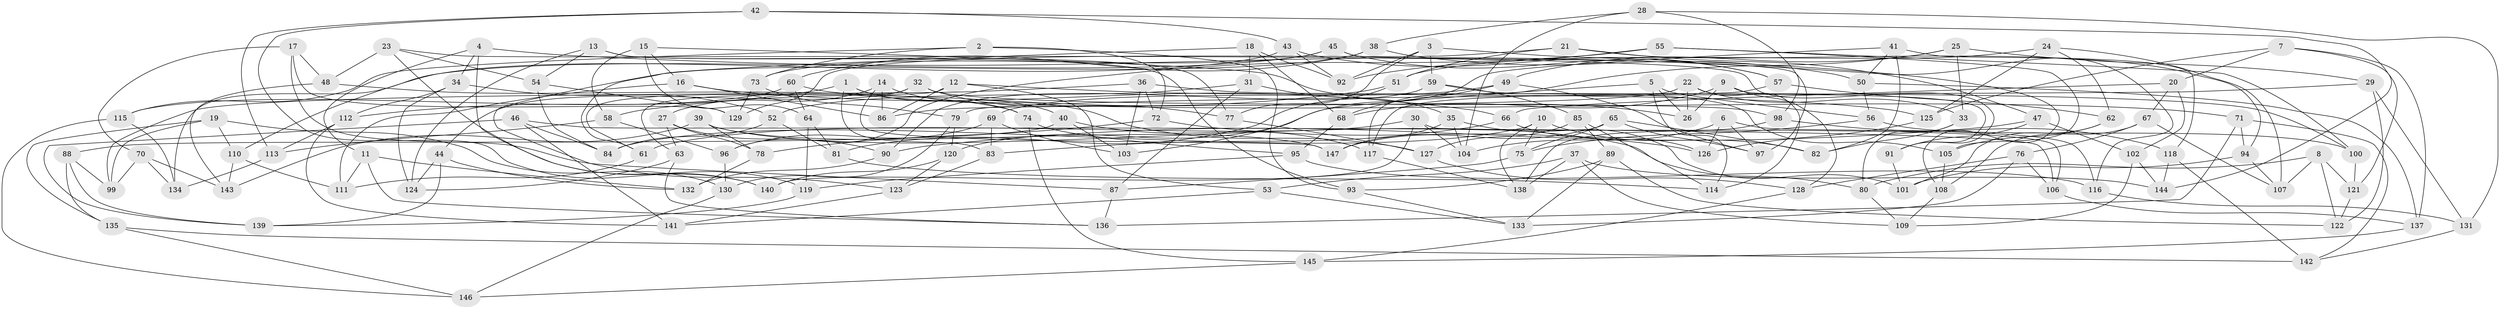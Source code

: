// Generated by graph-tools (version 1.1) at 2025/11/02/27/25 16:11:50]
// undirected, 147 vertices, 294 edges
graph export_dot {
graph [start="1"]
  node [color=gray90,style=filled];
  1;
  2;
  3;
  4;
  5;
  6;
  7;
  8;
  9;
  10;
  11;
  12;
  13;
  14;
  15;
  16;
  17;
  18;
  19;
  20;
  21;
  22;
  23;
  24;
  25;
  26;
  27;
  28;
  29;
  30;
  31;
  32;
  33;
  34;
  35;
  36;
  37;
  38;
  39;
  40;
  41;
  42;
  43;
  44;
  45;
  46;
  47;
  48;
  49;
  50;
  51;
  52;
  53;
  54;
  55;
  56;
  57;
  58;
  59;
  60;
  61;
  62;
  63;
  64;
  65;
  66;
  67;
  68;
  69;
  70;
  71;
  72;
  73;
  74;
  75;
  76;
  77;
  78;
  79;
  80;
  81;
  82;
  83;
  84;
  85;
  86;
  87;
  88;
  89;
  90;
  91;
  92;
  93;
  94;
  95;
  96;
  97;
  98;
  99;
  100;
  101;
  102;
  103;
  104;
  105;
  106;
  107;
  108;
  109;
  110;
  111;
  112;
  113;
  114;
  115;
  116;
  117;
  118;
  119;
  120;
  121;
  122;
  123;
  124;
  125;
  126;
  127;
  128;
  129;
  130;
  131;
  132;
  133;
  134;
  135;
  136;
  137;
  138;
  139;
  140;
  141;
  142;
  143;
  144;
  145;
  146;
  147;
  1 -- 74;
  1 -- 83;
  1 -- 112;
  1 -- 40;
  2 -- 115;
  2 -- 72;
  2 -- 93;
  2 -- 73;
  3 -- 59;
  3 -- 108;
  3 -- 92;
  3 -- 77;
  4 -- 116;
  4 -- 140;
  4 -- 34;
  4 -- 11;
  5 -- 26;
  5 -- 56;
  5 -- 114;
  5 -- 120;
  6 -- 116;
  6 -- 126;
  6 -- 104;
  6 -- 97;
  7 -- 125;
  7 -- 20;
  7 -- 137;
  7 -- 121;
  8 -- 121;
  8 -- 80;
  8 -- 122;
  8 -- 107;
  9 -- 26;
  9 -- 91;
  9 -- 68;
  9 -- 128;
  10 -- 84;
  10 -- 138;
  10 -- 75;
  10 -- 82;
  11 -- 111;
  11 -- 132;
  11 -- 136;
  12 -- 125;
  12 -- 53;
  12 -- 86;
  12 -- 63;
  13 -- 93;
  13 -- 77;
  13 -- 124;
  13 -- 54;
  14 -- 27;
  14 -- 86;
  14 -- 147;
  14 -- 127;
  15 -- 58;
  15 -- 64;
  15 -- 26;
  15 -- 16;
  16 -- 66;
  16 -- 111;
  16 -- 86;
  17 -- 48;
  17 -- 129;
  17 -- 70;
  17 -- 87;
  18 -- 92;
  18 -- 61;
  18 -- 68;
  18 -- 31;
  19 -- 110;
  19 -- 135;
  19 -- 130;
  19 -- 99;
  20 -- 67;
  20 -- 66;
  20 -- 102;
  21 -- 129;
  21 -- 51;
  21 -- 94;
  21 -- 47;
  22 -- 86;
  22 -- 33;
  22 -- 26;
  22 -- 114;
  23 -- 119;
  23 -- 48;
  23 -- 91;
  23 -- 54;
  24 -- 107;
  24 -- 125;
  24 -- 62;
  24 -- 51;
  25 -- 49;
  25 -- 33;
  25 -- 29;
  25 -- 117;
  27 -- 63;
  27 -- 78;
  27 -- 90;
  28 -- 104;
  28 -- 98;
  28 -- 38;
  28 -- 131;
  29 -- 131;
  29 -- 79;
  29 -- 122;
  30 -- 106;
  30 -- 104;
  30 -- 61;
  30 -- 140;
  31 -- 35;
  31 -- 87;
  31 -- 52;
  32 -- 44;
  32 -- 61;
  32 -- 98;
  32 -- 77;
  33 -- 80;
  33 -- 82;
  34 -- 52;
  34 -- 124;
  34 -- 112;
  35 -- 101;
  35 -- 104;
  35 -- 147;
  36 -- 72;
  36 -- 103;
  36 -- 100;
  36 -- 99;
  37 -- 53;
  37 -- 138;
  37 -- 144;
  37 -- 109;
  38 -- 60;
  38 -- 50;
  38 -- 123;
  39 -- 78;
  39 -- 143;
  39 -- 147;
  39 -- 80;
  40 -- 103;
  40 -- 117;
  40 -- 88;
  41 -- 50;
  41 -- 82;
  41 -- 118;
  41 -- 103;
  42 -- 113;
  42 -- 140;
  42 -- 144;
  42 -- 43;
  43 -- 110;
  43 -- 92;
  43 -- 57;
  44 -- 124;
  44 -- 139;
  44 -- 132;
  45 -- 57;
  45 -- 73;
  45 -- 134;
  45 -- 97;
  46 -- 139;
  46 -- 106;
  46 -- 84;
  46 -- 141;
  47 -- 91;
  47 -- 90;
  47 -- 102;
  48 -- 143;
  48 -- 74;
  49 -- 68;
  49 -- 97;
  49 -- 69;
  50 -- 56;
  50 -- 137;
  51 -- 81;
  51 -- 58;
  52 -- 84;
  52 -- 81;
  53 -- 141;
  53 -- 133;
  54 -- 84;
  54 -- 129;
  55 -- 105;
  55 -- 92;
  55 -- 100;
  55 -- 96;
  56 -- 75;
  56 -- 100;
  57 -- 62;
  57 -- 117;
  58 -- 113;
  58 -- 96;
  59 -- 90;
  59 -- 105;
  59 -- 85;
  60 -- 64;
  60 -- 115;
  60 -- 71;
  61 -- 111;
  62 -- 101;
  62 -- 105;
  63 -- 136;
  63 -- 124;
  64 -- 119;
  64 -- 81;
  65 -- 147;
  65 -- 82;
  65 -- 97;
  65 -- 75;
  66 -- 83;
  66 -- 126;
  67 -- 108;
  67 -- 76;
  67 -- 107;
  68 -- 95;
  69 -- 96;
  69 -- 83;
  69 -- 103;
  70 -- 143;
  70 -- 99;
  70 -- 134;
  71 -- 94;
  71 -- 142;
  71 -- 136;
  72 -- 78;
  72 -- 126;
  73 -- 129;
  73 -- 79;
  74 -- 145;
  74 -- 95;
  75 -- 87;
  76 -- 133;
  76 -- 106;
  76 -- 128;
  77 -- 127;
  78 -- 132;
  79 -- 120;
  79 -- 130;
  80 -- 109;
  81 -- 114;
  83 -- 123;
  85 -- 127;
  85 -- 89;
  85 -- 114;
  87 -- 136;
  88 -- 135;
  88 -- 99;
  88 -- 139;
  89 -- 122;
  89 -- 93;
  89 -- 133;
  90 -- 132;
  91 -- 101;
  93 -- 133;
  94 -- 101;
  94 -- 107;
  95 -- 116;
  95 -- 119;
  96 -- 130;
  98 -- 138;
  98 -- 118;
  100 -- 121;
  102 -- 144;
  102 -- 109;
  105 -- 108;
  106 -- 137;
  108 -- 109;
  110 -- 111;
  110 -- 143;
  112 -- 113;
  112 -- 141;
  113 -- 134;
  115 -- 146;
  115 -- 134;
  116 -- 131;
  117 -- 138;
  118 -- 144;
  118 -- 142;
  119 -- 139;
  120 -- 123;
  120 -- 140;
  121 -- 122;
  123 -- 141;
  125 -- 126;
  127 -- 128;
  128 -- 145;
  130 -- 146;
  131 -- 142;
  135 -- 142;
  135 -- 146;
  137 -- 145;
  145 -- 146;
}
